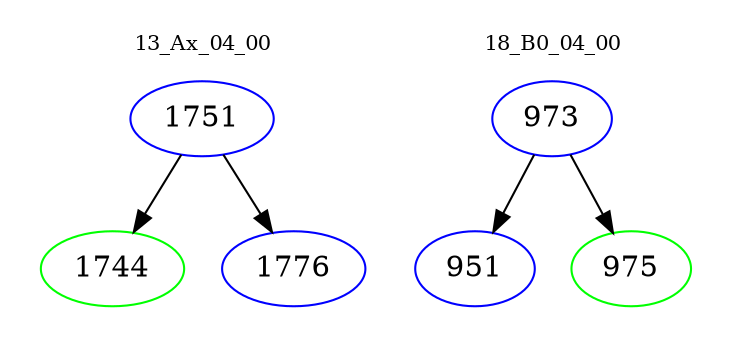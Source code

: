 digraph{
subgraph cluster_0 {
color = white
label = "13_Ax_04_00";
fontsize=10;
T0_1751 [label="1751", color="blue"]
T0_1751 -> T0_1744 [color="black"]
T0_1744 [label="1744", color="green"]
T0_1751 -> T0_1776 [color="black"]
T0_1776 [label="1776", color="blue"]
}
subgraph cluster_1 {
color = white
label = "18_B0_04_00";
fontsize=10;
T1_973 [label="973", color="blue"]
T1_973 -> T1_951 [color="black"]
T1_951 [label="951", color="blue"]
T1_973 -> T1_975 [color="black"]
T1_975 [label="975", color="green"]
}
}
